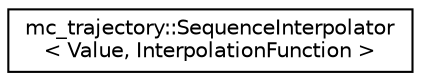 digraph "Graphical Class Hierarchy"
{
 // INTERACTIVE_SVG=YES
  edge [fontname="Helvetica",fontsize="10",labelfontname="Helvetica",labelfontsize="10"];
  node [fontname="Helvetica",fontsize="10",shape=record];
  rankdir="LR";
  Node0 [label="mc_trajectory::SequenceInterpolator\l\< Value, InterpolationFunction \>",height=0.2,width=0.4,color="black", fillcolor="white", style="filled",URL="$structmc__trajectory_1_1SequenceInterpolator.html",tooltip="Interpolate values in a timed sequence. "];
}
